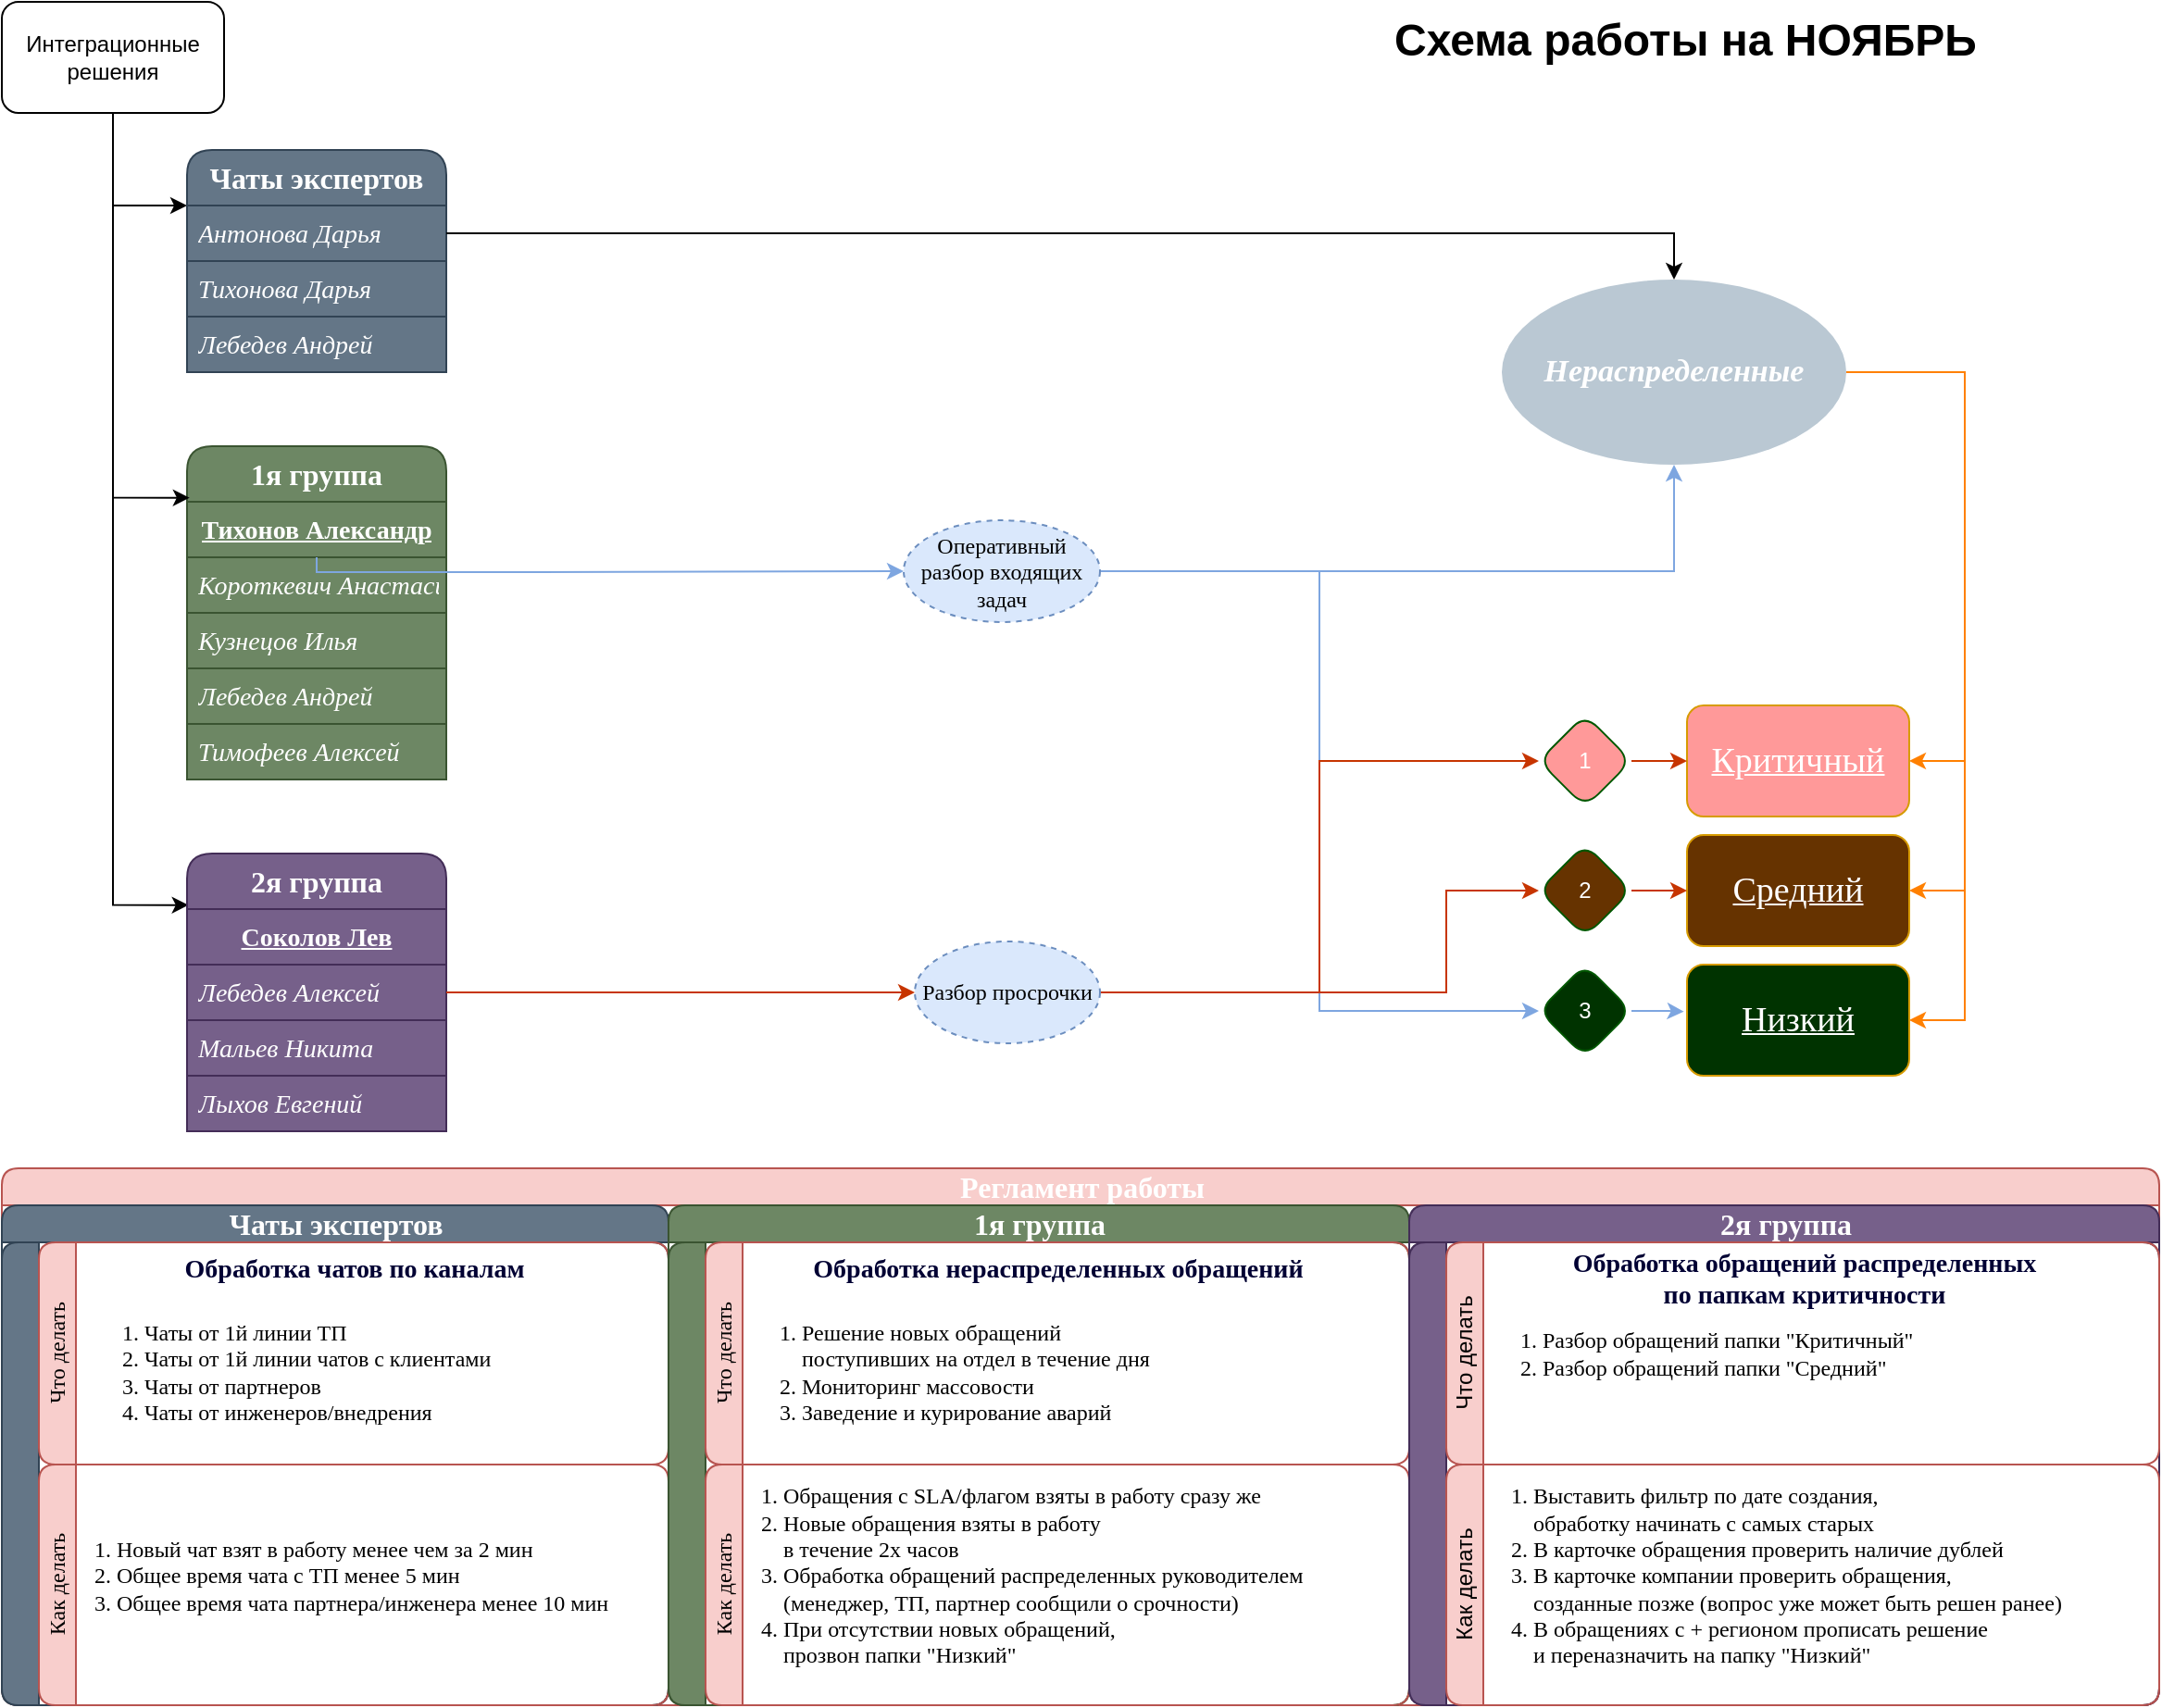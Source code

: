 <mxfile version="24.8.3">
  <diagram name="Страница — 1" id="RGlEnjP4Q5MJ_EAzEtDM">
    <mxGraphModel dx="1195" dy="733" grid="1" gridSize="10" guides="1" tooltips="1" connect="1" arrows="1" fold="1" page="1" pageScale="1" pageWidth="827" pageHeight="1169" math="0" shadow="0">
      <root>
        <mxCell id="0" />
        <mxCell id="1" parent="0" />
        <mxCell id="4Yv4w1ldaMEZDNmSyz41-57" value="" style="edgeStyle=orthogonalEdgeStyle;rounded=0;orthogonalLoop=1;jettySize=auto;html=1;fontFamily=Helvetica;fontSize=12;fontColor=default;fontStyle=0;entryX=0.006;entryY=-0.072;entryDx=0;entryDy=0;entryPerimeter=0;" edge="1" parent="1" source="4Yv4w1ldaMEZDNmSyz41-1" target="4Yv4w1ldaMEZDNmSyz41-39">
          <mxGeometry relative="1" as="geometry">
            <mxPoint x="70" y="570" as="targetPoint" />
          </mxGeometry>
        </mxCell>
        <mxCell id="4Yv4w1ldaMEZDNmSyz41-124" style="edgeStyle=orthogonalEdgeStyle;rounded=0;orthogonalLoop=1;jettySize=auto;html=1;entryX=0;entryY=0.25;entryDx=0;entryDy=0;fontFamily=Helvetica;fontSize=12;fontColor=default;fontStyle=0;" edge="1" parent="1" source="4Yv4w1ldaMEZDNmSyz41-1" target="4Yv4w1ldaMEZDNmSyz41-9">
          <mxGeometry relative="1" as="geometry" />
        </mxCell>
        <mxCell id="4Yv4w1ldaMEZDNmSyz41-1" value="Интеграционные решения" style="rounded=1;whiteSpace=wrap;html=1;" vertex="1" parent="1">
          <mxGeometry x="20" y="20" width="120" height="60" as="geometry" />
        </mxCell>
        <mxCell id="4Yv4w1ldaMEZDNmSyz41-9" value="&lt;div style=&quot;font-size: 16px; line-height: 21px; white-space: pre;&quot;&gt;&lt;span style=&quot;font-size: 16px;&quot;&gt;Чаты экспертов&lt;/span&gt;&lt;/div&gt;" style="swimlane;fontStyle=1;childLayout=stackLayout;horizontal=1;startSize=30;horizontalStack=0;resizeParent=1;resizeParentMax=0;resizeLast=0;collapsible=1;marginBottom=0;whiteSpace=wrap;html=1;fillColor=#647687;strokeColor=#314354;swimlaneFillColor=none;rounded=1;shadow=0;glass=0;fillStyle=solid;labelBorderColor=none;labelBackgroundColor=none;fontSize=16;fontFamily=Times New Roman;fontColor=#ffffff;align=center;" vertex="1" parent="1">
          <mxGeometry x="120" y="100" width="140" height="120" as="geometry">
            <mxRectangle x="120" y="110" width="130" height="30" as="alternateBounds" />
          </mxGeometry>
        </mxCell>
        <mxCell id="4Yv4w1ldaMEZDNmSyz41-10" value="&lt;div style=&quot;font-size: 14px; line-height: 21px; white-space: pre;&quot;&gt;&lt;span style=&quot;&quot;&gt;&lt;span&gt;Антонова Дарья&lt;/span&gt;&lt;/span&gt;&lt;/div&gt;" style="text;strokeColor=#314354;fillColor=#647687;align=left;verticalAlign=middle;spacingLeft=4;spacingRight=4;overflow=hidden;points=[[0,0.5],[1,0.5]];portConstraint=eastwest;rotatable=0;whiteSpace=wrap;html=1;fontColor=#ffffff;labelBackgroundColor=none;fontFamily=Times New Roman;fontStyle=2" vertex="1" parent="4Yv4w1ldaMEZDNmSyz41-9">
          <mxGeometry y="30" width="140" height="30" as="geometry" />
        </mxCell>
        <mxCell id="4Yv4w1ldaMEZDNmSyz41-11" value="&lt;div style=&quot;font-size: 14px; line-height: 21px; white-space: pre;&quot;&gt;&lt;span style=&quot;&quot;&gt;Тихонова Дарья&lt;/span&gt;&lt;/div&gt;" style="text;strokeColor=#314354;fillColor=#647687;align=left;verticalAlign=middle;spacingLeft=4;spacingRight=4;overflow=hidden;points=[[0,0.5],[1,0.5]];portConstraint=eastwest;rotatable=0;whiteSpace=wrap;html=1;fontStyle=2;fontColor=#ffffff;labelBackgroundColor=none;fontFamily=Times New Roman;" vertex="1" parent="4Yv4w1ldaMEZDNmSyz41-9">
          <mxGeometry y="60" width="140" height="30" as="geometry" />
        </mxCell>
        <mxCell id="4Yv4w1ldaMEZDNmSyz41-12" value="&lt;div style=&quot;font-size: 14px; line-height: 21px; white-space: pre;&quot;&gt;&lt;span style=&quot;&quot;&gt;Лебедев Андрей&lt;/span&gt;&lt;/div&gt;" style="text;strokeColor=#314354;fillColor=#647687;align=left;verticalAlign=middle;spacingLeft=4;spacingRight=4;overflow=hidden;points=[[0,0.5],[1,0.5]];portConstraint=eastwest;rotatable=0;whiteSpace=wrap;html=1;fontStyle=2;labelBackgroundColor=none;fontColor=#ffffff;fontFamily=Times New Roman;" vertex="1" parent="4Yv4w1ldaMEZDNmSyz41-9">
          <mxGeometry y="90" width="140" height="30" as="geometry" />
        </mxCell>
        <mxCell id="4Yv4w1ldaMEZDNmSyz41-31" value="&lt;div style=&quot;font-size: 16px; line-height: 21px; white-space: pre;&quot;&gt;&lt;span style=&quot;font-size: 16px;&quot;&gt;1я группа&lt;/span&gt;&lt;/div&gt;" style="swimlane;fontStyle=1;childLayout=stackLayout;horizontal=1;startSize=30;horizontalStack=0;resizeParent=1;resizeParentMax=0;resizeLast=0;collapsible=1;marginBottom=0;whiteSpace=wrap;html=1;fillColor=#6d8764;strokeColor=#3A5431;swimlaneFillColor=none;rounded=1;shadow=0;glass=0;fillStyle=solid;labelBorderColor=none;labelBackgroundColor=none;fontSize=16;fontFamily=Times New Roman;fontColor=#ffffff;align=center;" vertex="1" parent="1">
          <mxGeometry x="120" y="260" width="140" height="180" as="geometry">
            <mxRectangle x="460" y="110" width="130" height="30" as="alternateBounds" />
          </mxGeometry>
        </mxCell>
        <mxCell id="4Yv4w1ldaMEZDNmSyz41-32" value="&lt;div style=&quot;font-size: 14px; line-height: 21px; white-space: pre;&quot;&gt;&lt;div style=&quot;line-height: 21px;&quot;&gt;&lt;span style=&quot;&quot;&gt;Тихонов Александр&lt;/span&gt;&lt;/div&gt;&lt;/div&gt;" style="text;strokeColor=#3A5431;fillColor=#6d8764;align=center;verticalAlign=middle;spacingLeft=4;spacingRight=4;overflow=hidden;points=[[0,0.5],[1,0.5]];portConstraint=eastwest;rotatable=0;whiteSpace=wrap;html=1;labelBackgroundColor=none;fontColor=#ffffff;labelBorderColor=none;fontFamily=Times New Roman;fontStyle=5" vertex="1" parent="4Yv4w1ldaMEZDNmSyz41-31">
          <mxGeometry y="30" width="140" height="30" as="geometry" />
        </mxCell>
        <mxCell id="4Yv4w1ldaMEZDNmSyz41-33" value="&lt;div style=&quot;font-size: 14px; line-height: 21px; white-space: pre;&quot;&gt;&lt;div style=&quot;line-height: 21px;&quot;&gt;&lt;span style=&quot;&quot;&gt;Короткевич Анастасия&lt;/span&gt;&lt;/div&gt;&lt;/div&gt;" style="text;strokeColor=#3A5431;fillColor=#6d8764;align=left;verticalAlign=middle;spacingLeft=4;spacingRight=4;overflow=hidden;points=[[0,0.5],[1,0.5]];portConstraint=eastwest;rotatable=0;whiteSpace=wrap;html=1;fontStyle=2;fontColor=#ffffff;labelBorderColor=none;labelBackgroundColor=none;fontFamily=Times New Roman;" vertex="1" parent="4Yv4w1ldaMEZDNmSyz41-31">
          <mxGeometry y="60" width="140" height="30" as="geometry" />
        </mxCell>
        <mxCell id="4Yv4w1ldaMEZDNmSyz41-34" value="&lt;div style=&quot;font-size: 14px; line-height: 21px; white-space: pre;&quot;&gt;&lt;div style=&quot;line-height: 21px;&quot;&gt;&lt;span style=&quot;&quot;&gt;Кузнецов Илья&lt;/span&gt;&lt;/div&gt;&lt;/div&gt;" style="text;strokeColor=#3A5431;fillColor=#6d8764;align=left;verticalAlign=middle;spacingLeft=4;spacingRight=4;overflow=hidden;points=[[0,0.5],[1,0.5]];portConstraint=eastwest;rotatable=0;whiteSpace=wrap;html=1;fontStyle=2;labelBackgroundColor=none;fontColor=#ffffff;labelBorderColor=none;fontFamily=Times New Roman;" vertex="1" parent="4Yv4w1ldaMEZDNmSyz41-31">
          <mxGeometry y="90" width="140" height="30" as="geometry" />
        </mxCell>
        <mxCell id="4Yv4w1ldaMEZDNmSyz41-35" value="&lt;div style=&quot;font-size: 14px; line-height: 21px; white-space: pre;&quot;&gt;&lt;div style=&quot;line-height: 21px;&quot;&gt;&lt;span style=&quot;&quot;&gt;Лебедев Андрей&lt;/span&gt;&lt;/div&gt;&lt;/div&gt;" style="text;strokeColor=#3A5431;fillColor=#6d8764;align=left;verticalAlign=middle;spacingLeft=4;spacingRight=4;overflow=hidden;points=[[0,0.5],[1,0.5]];portConstraint=eastwest;rotatable=0;whiteSpace=wrap;html=1;fontStyle=2;labelBackgroundColor=none;fontColor=#ffffff;labelBorderColor=none;fontFamily=Times New Roman;" vertex="1" parent="4Yv4w1ldaMEZDNmSyz41-31">
          <mxGeometry y="120" width="140" height="30" as="geometry" />
        </mxCell>
        <mxCell id="4Yv4w1ldaMEZDNmSyz41-36" value="&lt;div style=&quot;font-size: 14px; line-height: 21px; white-space: pre;&quot;&gt;&lt;div style=&quot;line-height: 21px;&quot;&gt;&lt;div style=&quot;line-height: 21px;&quot;&gt;&lt;span style=&quot;&quot;&gt;Тимофеев Алексей&lt;/span&gt;&lt;/div&gt;&lt;/div&gt;&lt;/div&gt;" style="text;strokeColor=#3A5431;fillColor=#6d8764;align=left;verticalAlign=middle;spacingLeft=4;spacingRight=4;overflow=hidden;points=[[0,0.5],[1,0.5]];portConstraint=eastwest;rotatable=0;whiteSpace=wrap;html=1;fontStyle=2;labelBackgroundColor=none;fontColor=#ffffff;labelBorderColor=none;fontFamily=Times New Roman;" vertex="1" parent="4Yv4w1ldaMEZDNmSyz41-31">
          <mxGeometry y="150" width="140" height="30" as="geometry" />
        </mxCell>
        <mxCell id="4Yv4w1ldaMEZDNmSyz41-38" value="&lt;div style=&quot;font-size: 16px; line-height: 21px; white-space: pre;&quot;&gt;&lt;span style=&quot;font-size: 16px;&quot;&gt;2я группа&lt;/span&gt;&lt;/div&gt;" style="swimlane;fontStyle=1;childLayout=stackLayout;horizontal=1;startSize=30;horizontalStack=0;resizeParent=1;resizeParentMax=0;resizeLast=0;collapsible=1;marginBottom=0;whiteSpace=wrap;html=1;fillColor=#76608a;strokeColor=#432D57;swimlaneFillColor=none;rounded=1;shadow=0;glass=0;fillStyle=solid;labelBorderColor=none;labelBackgroundColor=none;fontSize=16;fontFamily=Times New Roman;fontColor=#ffffff;align=center;" vertex="1" parent="1">
          <mxGeometry x="120" y="480" width="140" height="150" as="geometry">
            <mxRectangle x="460" y="110" width="130" height="30" as="alternateBounds" />
          </mxGeometry>
        </mxCell>
        <mxCell id="4Yv4w1ldaMEZDNmSyz41-39" value="&lt;div style=&quot;line-height: 21px;&quot;&gt;&lt;div style=&quot;line-height: 21px;&quot;&gt;&lt;font&gt;&lt;span style=&quot;font-size: 14px; white-space: pre;&quot;&gt;Соколов Лев&lt;/span&gt;&lt;/font&gt;&lt;/div&gt;&lt;/div&gt;" style="text;strokeColor=#432D57;fillColor=#76608a;align=center;verticalAlign=middle;spacingLeft=4;spacingRight=4;overflow=hidden;points=[[0,0.5],[1,0.5]];portConstraint=eastwest;rotatable=0;whiteSpace=wrap;html=1;labelBackgroundColor=none;labelBorderColor=none;fontColor=#ffffff;fontFamily=Times New Roman;fontStyle=5" vertex="1" parent="4Yv4w1ldaMEZDNmSyz41-38">
          <mxGeometry y="30" width="140" height="30" as="geometry" />
        </mxCell>
        <mxCell id="4Yv4w1ldaMEZDNmSyz41-40" value="&lt;div style=&quot;line-height: 21px;&quot;&gt;&lt;div style=&quot;line-height: 21px;&quot;&gt;&lt;font&gt;&lt;span style=&quot;font-size: 14px; white-space: pre;&quot;&gt;Лебедев Алексей&lt;/span&gt;&lt;/font&gt;&lt;/div&gt;&lt;/div&gt;" style="text;strokeColor=#432D57;fillColor=#76608a;align=left;verticalAlign=middle;spacingLeft=4;spacingRight=4;overflow=hidden;points=[[0,0.5],[1,0.5]];portConstraint=eastwest;rotatable=0;whiteSpace=wrap;html=1;fontStyle=2;labelBorderColor=none;fontColor=#ffffff;labelBackgroundColor=none;fontFamily=Times New Roman;" vertex="1" parent="4Yv4w1ldaMEZDNmSyz41-38">
          <mxGeometry y="60" width="140" height="30" as="geometry" />
        </mxCell>
        <mxCell id="4Yv4w1ldaMEZDNmSyz41-41" value="&lt;div style=&quot;line-height: 21px;&quot;&gt;&lt;div style=&quot;line-height: 21px;&quot;&gt;&lt;font&gt;&lt;span style=&quot;font-size: 14px; white-space: pre;&quot;&gt;Мальев Никита&lt;/span&gt;&lt;/font&gt;&lt;/div&gt;&lt;/div&gt;" style="text;strokeColor=#432D57;fillColor=#76608a;align=left;verticalAlign=middle;spacingLeft=4;spacingRight=4;overflow=hidden;points=[[0,0.5],[1,0.5]];portConstraint=eastwest;rotatable=0;whiteSpace=wrap;html=1;fontStyle=2;labelBackgroundColor=none;labelBorderColor=none;fontColor=#ffffff;fontFamily=Times New Roman;" vertex="1" parent="4Yv4w1ldaMEZDNmSyz41-38">
          <mxGeometry y="90" width="140" height="30" as="geometry" />
        </mxCell>
        <mxCell id="4Yv4w1ldaMEZDNmSyz41-42" value="&lt;div style=&quot;line-height: 21px;&quot;&gt;&lt;div style=&quot;line-height: 21px;&quot;&gt;&lt;font&gt;&lt;span style=&quot;font-size: 14px; white-space: pre;&quot;&gt;Лыхов Евгений&lt;/span&gt;&lt;/font&gt;&lt;/div&gt;&lt;/div&gt;" style="text;strokeColor=#432D57;fillColor=#76608a;align=left;verticalAlign=middle;spacingLeft=4;spacingRight=4;overflow=hidden;points=[[0,0.5],[1,0.5]];portConstraint=eastwest;rotatable=0;whiteSpace=wrap;html=1;fontStyle=2;labelBackgroundColor=none;labelBorderColor=none;fontColor=#ffffff;fontFamily=Times New Roman;" vertex="1" parent="4Yv4w1ldaMEZDNmSyz41-38">
          <mxGeometry y="120" width="140" height="30" as="geometry" />
        </mxCell>
        <mxCell id="4Yv4w1ldaMEZDNmSyz41-60" value="" style="edgeStyle=orthogonalEdgeStyle;rounded=0;orthogonalLoop=1;jettySize=auto;html=1;fontFamily=Helvetica;fontSize=12;fontColor=default;fontStyle=0;entryX=0.01;entryY=-0.072;entryDx=0;entryDy=0;exitX=0.5;exitY=1;exitDx=0;exitDy=0;entryPerimeter=0;" edge="1" parent="1" source="4Yv4w1ldaMEZDNmSyz41-1" target="4Yv4w1ldaMEZDNmSyz41-32">
          <mxGeometry relative="1" as="geometry">
            <mxPoint x="80" y="130" as="sourcePoint" />
            <mxPoint x="121" y="199" as="targetPoint" />
          </mxGeometry>
        </mxCell>
        <mxCell id="4Yv4w1ldaMEZDNmSyz41-61" value="Критичный" style="rounded=1;whiteSpace=wrap;html=1;shadow=0;glass=0;strokeColor=#d79b00;align=center;verticalAlign=middle;swimlaneFillColor=none;fontFamily=Times New Roman;fontSize=19;fontStyle=4;fillColor=#FF9999;labelBackgroundColor=none;fontColor=#FFFFFF;" vertex="1" parent="1">
          <mxGeometry x="930" y="400" width="120" height="60" as="geometry" />
        </mxCell>
        <mxCell id="4Yv4w1ldaMEZDNmSyz41-62" value="Средний" style="rounded=1;whiteSpace=wrap;html=1;shadow=0;glass=0;strokeColor=#d79b00;align=center;verticalAlign=middle;swimlaneFillColor=none;fontFamily=Times New Roman;fontSize=19;fontStyle=4;fillColor=#663300;labelBackgroundColor=none;fontColor=#FFFFFF;" vertex="1" parent="1">
          <mxGeometry x="930" y="470" width="120" height="60" as="geometry" />
        </mxCell>
        <mxCell id="4Yv4w1ldaMEZDNmSyz41-63" value="Низкий" style="rounded=1;whiteSpace=wrap;html=1;shadow=0;glass=0;strokeColor=#d79b00;align=center;verticalAlign=middle;swimlaneFillColor=none;fontFamily=Times New Roman;fontSize=19;fontStyle=4;fillColor=#003300;labelBackgroundColor=none;fontColor=#FFFFFF;" vertex="1" parent="1">
          <mxGeometry x="930" y="540" width="120" height="60" as="geometry" />
        </mxCell>
        <mxCell id="4Yv4w1ldaMEZDNmSyz41-68" style="edgeStyle=orthogonalEdgeStyle;rounded=0;orthogonalLoop=1;jettySize=auto;html=1;entryX=1;entryY=0.5;entryDx=0;entryDy=0;fontFamily=Helvetica;fontSize=12;fontColor=default;fontStyle=0;exitX=1;exitY=0.5;exitDx=0;exitDy=0;strokeColor=#FF8000;" edge="1" parent="1" source="4Yv4w1ldaMEZDNmSyz41-64" target="4Yv4w1ldaMEZDNmSyz41-61">
          <mxGeometry relative="1" as="geometry">
            <Array as="points">
              <mxPoint x="1080" y="220" />
              <mxPoint x="1080" y="430" />
            </Array>
          </mxGeometry>
        </mxCell>
        <mxCell id="4Yv4w1ldaMEZDNmSyz41-69" style="edgeStyle=orthogonalEdgeStyle;rounded=0;orthogonalLoop=1;jettySize=auto;html=1;exitX=1;exitY=0.5;exitDx=0;exitDy=0;entryX=1;entryY=0.5;entryDx=0;entryDy=0;fontFamily=Helvetica;fontSize=12;fontColor=default;fontStyle=0;strokeColor=#FF8000;" edge="1" parent="1" source="4Yv4w1ldaMEZDNmSyz41-64" target="4Yv4w1ldaMEZDNmSyz41-62">
          <mxGeometry relative="1" as="geometry">
            <Array as="points">
              <mxPoint x="1080" y="220" />
              <mxPoint x="1080" y="500" />
            </Array>
          </mxGeometry>
        </mxCell>
        <mxCell id="4Yv4w1ldaMEZDNmSyz41-102" style="edgeStyle=orthogonalEdgeStyle;rounded=0;orthogonalLoop=1;jettySize=auto;html=1;fontFamily=Helvetica;fontSize=12;fontColor=default;fontStyle=0;entryX=1;entryY=0.5;entryDx=0;entryDy=0;strokeColor=#FF8000;" edge="1" parent="1" source="4Yv4w1ldaMEZDNmSyz41-64" target="4Yv4w1ldaMEZDNmSyz41-63">
          <mxGeometry relative="1" as="geometry">
            <mxPoint x="1080" y="560" as="targetPoint" />
            <Array as="points">
              <mxPoint x="1080" y="220" />
              <mxPoint x="1080" y="570" />
            </Array>
          </mxGeometry>
        </mxCell>
        <mxCell id="4Yv4w1ldaMEZDNmSyz41-64" value="&lt;font style=&quot;font-size: 17px;&quot;&gt;Нераспределенные&lt;/font&gt;" style="ellipse;whiteSpace=wrap;html=1;rounded=1;shadow=0;glass=0;strokeColor=none;align=center;verticalAlign=middle;swimlaneFillColor=none;fontFamily=Times New Roman;fontSize=17;fontStyle=3;fillColor=#bac8d3;fontColor=#FFFFFF;" vertex="1" parent="1">
          <mxGeometry x="830" y="170" width="186" height="100" as="geometry" />
        </mxCell>
        <mxCell id="4Yv4w1ldaMEZDNmSyz41-80" style="edgeStyle=orthogonalEdgeStyle;rounded=0;orthogonalLoop=1;jettySize=auto;html=1;entryX=0;entryY=0.5;entryDx=0;entryDy=0;fontFamily=Helvetica;fontSize=12;fontColor=default;fontStyle=0;fillColor=#fa6800;strokeColor=#C73500;" edge="1" parent="1" source="4Yv4w1ldaMEZDNmSyz41-87" target="4Yv4w1ldaMEZDNmSyz41-61">
          <mxGeometry relative="1" as="geometry" />
        </mxCell>
        <mxCell id="4Yv4w1ldaMEZDNmSyz41-114" style="edgeStyle=orthogonalEdgeStyle;rounded=0;orthogonalLoop=1;jettySize=auto;html=1;entryX=0.5;entryY=1;entryDx=0;entryDy=0;fontFamily=Helvetica;fontSize=12;fontColor=default;fontStyle=0;fillColor=#0050ef;strokeColor=#7EA6E0;" edge="1" parent="1" source="4Yv4w1ldaMEZDNmSyz41-85" target="4Yv4w1ldaMEZDNmSyz41-64">
          <mxGeometry relative="1" as="geometry" />
        </mxCell>
        <mxCell id="4Yv4w1ldaMEZDNmSyz41-116" style="edgeStyle=orthogonalEdgeStyle;rounded=0;orthogonalLoop=1;jettySize=auto;html=1;entryX=0;entryY=0.5;entryDx=0;entryDy=0;fontFamily=Helvetica;fontSize=12;fontColor=default;fontStyle=0;fillColor=#0050ef;strokeColor=#7EA6E0;" edge="1" parent="1" source="4Yv4w1ldaMEZDNmSyz41-85" target="4Yv4w1ldaMEZDNmSyz41-91">
          <mxGeometry relative="1" as="geometry" />
        </mxCell>
        <mxCell id="4Yv4w1ldaMEZDNmSyz41-85" value="&lt;font&gt;Оперативный разбор входящих задач&lt;/font&gt;" style="ellipse;whiteSpace=wrap;html=1;align=center;dashed=1;rounded=1;shadow=0;glass=0;strokeColor=#6c8ebf;verticalAlign=middle;swimlaneFillColor=none;fontFamily=Times New Roman;fontSize=12;fontStyle=0;fillColor=#dae8fc;" vertex="1" parent="1">
          <mxGeometry x="507" y="300" width="106" height="55" as="geometry" />
        </mxCell>
        <mxCell id="4Yv4w1ldaMEZDNmSyz41-87" value="1" style="shape=rhombus;perimeter=rhombusPerimeter;whiteSpace=wrap;html=1;align=center;rounded=1;shadow=0;glass=0;strokeColor=#005700;verticalAlign=middle;swimlaneFillColor=none;fontFamily=Helvetica;fontSize=12;fontColor=#ffffff;fontStyle=0;fillColor=#FF9999;" vertex="1" parent="1">
          <mxGeometry x="850" y="405" width="50" height="50" as="geometry" />
        </mxCell>
        <mxCell id="4Yv4w1ldaMEZDNmSyz41-91" value="3" style="shape=rhombus;perimeter=rhombusPerimeter;whiteSpace=wrap;html=1;align=center;rounded=1;shadow=0;glass=0;strokeColor=#005700;verticalAlign=middle;swimlaneFillColor=none;fontFamily=Helvetica;fontSize=12;fontColor=#ffffff;fontStyle=0;fillColor=#003300;" vertex="1" parent="1">
          <mxGeometry x="850" y="540" width="50" height="50" as="geometry" />
        </mxCell>
        <mxCell id="4Yv4w1ldaMEZDNmSyz41-96" style="edgeStyle=orthogonalEdgeStyle;rounded=0;orthogonalLoop=1;jettySize=auto;html=1;entryX=-0.014;entryY=0.422;entryDx=0;entryDy=0;entryPerimeter=0;fontFamily=Helvetica;fontSize=12;fontColor=default;fontStyle=0;fillColor=#0050ef;strokeColor=#7EA6E0;" edge="1" parent="1" source="4Yv4w1ldaMEZDNmSyz41-91" target="4Yv4w1ldaMEZDNmSyz41-63">
          <mxGeometry relative="1" as="geometry" />
        </mxCell>
        <mxCell id="4Yv4w1ldaMEZDNmSyz41-103" value="" style="edgeStyle=orthogonalEdgeStyle;rounded=0;orthogonalLoop=1;jettySize=auto;html=1;entryX=0;entryY=0.5;entryDx=0;entryDy=0;fontFamily=Helvetica;fontSize=12;fontColor=default;fontStyle=0;fillColor=#fa6800;strokeColor=#C73500;" edge="1" parent="1" source="4Yv4w1ldaMEZDNmSyz41-86" target="4Yv4w1ldaMEZDNmSyz41-89">
          <mxGeometry relative="1" as="geometry">
            <mxPoint x="620" y="555" as="sourcePoint" />
            <mxPoint x="890" y="500" as="targetPoint" />
            <Array as="points">
              <mxPoint x="800" y="555" />
              <mxPoint x="800" y="500" />
            </Array>
          </mxGeometry>
        </mxCell>
        <mxCell id="4Yv4w1ldaMEZDNmSyz41-109" style="edgeStyle=orthogonalEdgeStyle;rounded=0;orthogonalLoop=1;jettySize=auto;html=1;entryX=0;entryY=0.5;entryDx=0;entryDy=0;fontFamily=Helvetica;fontSize=12;fontColor=default;fontStyle=0;fillColor=#fa6800;strokeColor=#C73500;" edge="1" parent="1" source="4Yv4w1ldaMEZDNmSyz41-89" target="4Yv4w1ldaMEZDNmSyz41-62">
          <mxGeometry relative="1" as="geometry" />
        </mxCell>
        <mxCell id="4Yv4w1ldaMEZDNmSyz41-89" value="2" style="shape=rhombus;perimeter=rhombusPerimeter;whiteSpace=wrap;html=1;align=center;rounded=1;shadow=0;glass=0;strokeColor=#005700;verticalAlign=middle;swimlaneFillColor=none;fontFamily=Helvetica;fontSize=12;fontColor=#ffffff;fontStyle=0;fillColor=#663300;" vertex="1" parent="1">
          <mxGeometry x="850" y="475" width="50" height="50" as="geometry" />
        </mxCell>
        <mxCell id="4Yv4w1ldaMEZDNmSyz41-107" value="" style="edgeStyle=orthogonalEdgeStyle;rounded=0;orthogonalLoop=1;jettySize=auto;html=1;entryX=0;entryY=0.5;entryDx=0;entryDy=0;fontFamily=Helvetica;fontSize=12;fontColor=default;fontStyle=0;fillColor=#fa6800;strokeColor=#C73500;" edge="1" parent="1" source="4Yv4w1ldaMEZDNmSyz41-38" target="4Yv4w1ldaMEZDNmSyz41-86">
          <mxGeometry relative="1" as="geometry">
            <mxPoint x="290" y="555" as="sourcePoint" />
            <mxPoint x="480" y="500" as="targetPoint" />
            <Array as="points" />
          </mxGeometry>
        </mxCell>
        <mxCell id="4Yv4w1ldaMEZDNmSyz41-108" style="edgeStyle=orthogonalEdgeStyle;rounded=0;orthogonalLoop=1;jettySize=auto;html=1;entryX=0;entryY=0.5;entryDx=0;entryDy=0;fontFamily=Helvetica;fontSize=12;fontColor=default;fontStyle=0;fillColor=#fa6800;strokeColor=#C73500;" edge="1" parent="1" source="4Yv4w1ldaMEZDNmSyz41-86" target="4Yv4w1ldaMEZDNmSyz41-87">
          <mxGeometry relative="1" as="geometry" />
        </mxCell>
        <mxCell id="4Yv4w1ldaMEZDNmSyz41-86" value="Разбор просрочки" style="ellipse;whiteSpace=wrap;html=1;align=center;dashed=1;rounded=1;shadow=0;glass=0;strokeColor=#6c8ebf;verticalAlign=middle;swimlaneFillColor=none;fontFamily=Times New Roman;fontSize=12;fontStyle=0;fillColor=#dae8fc;" vertex="1" parent="1">
          <mxGeometry x="513" y="527.5" width="100" height="55" as="geometry" />
        </mxCell>
        <mxCell id="4Yv4w1ldaMEZDNmSyz41-113" style="edgeStyle=orthogonalEdgeStyle;rounded=0;orthogonalLoop=1;jettySize=auto;html=1;entryX=0;entryY=0.5;entryDx=0;entryDy=0;fontFamily=Helvetica;fontSize=12;fontColor=default;fontStyle=0;strokeColor=#7EA6E0;" edge="1" parent="1" source="4Yv4w1ldaMEZDNmSyz41-32" target="4Yv4w1ldaMEZDNmSyz41-85">
          <mxGeometry relative="1" as="geometry">
            <Array as="points">
              <mxPoint x="190" y="328" />
              <mxPoint x="310" y="328" />
            </Array>
          </mxGeometry>
        </mxCell>
        <mxCell id="4Yv4w1ldaMEZDNmSyz41-117" value="&lt;h1 style=&quot;margin-top: 0px;&quot;&gt;Схема работы на НОЯБРЬ&lt;/h1&gt;&lt;p&gt;&lt;br&gt;&lt;/p&gt;" style="text;html=1;whiteSpace=wrap;overflow=hidden;rounded=0;fontFamily=Helvetica;fontSize=12;fontColor=default;fontStyle=0;" vertex="1" parent="1">
          <mxGeometry x="770" y="20" width="320" height="50" as="geometry" />
        </mxCell>
        <mxCell id="4Yv4w1ldaMEZDNmSyz41-136" style="edgeStyle=orthogonalEdgeStyle;rounded=0;orthogonalLoop=1;jettySize=auto;html=1;fontFamily=Helvetica;fontSize=12;fontColor=default;fontStyle=0;entryX=0.5;entryY=0;entryDx=0;entryDy=0;" edge="1" parent="1" source="4Yv4w1ldaMEZDNmSyz41-10" target="4Yv4w1ldaMEZDNmSyz41-64">
          <mxGeometry relative="1" as="geometry">
            <mxPoint x="600" y="145" as="targetPoint" />
          </mxGeometry>
        </mxCell>
        <mxCell id="4Yv4w1ldaMEZDNmSyz41-138" value="&lt;font face=&quot;Times New Roman&quot; color=&quot;#ffffff&quot;&gt;&lt;span style=&quot;font-size: 16px; white-space-collapse: preserve;&quot;&gt;&lt;b&gt;Регламент работы&lt;/b&gt;&lt;/span&gt;&lt;/font&gt;" style="swimlane;childLayout=stackLayout;resizeParent=1;resizeParentMax=0;startSize=20;html=1;rounded=1;shadow=0;glass=0;strokeColor=#b85450;align=center;verticalAlign=middle;swimlaneFillColor=none;fontFamily=Helvetica;fontSize=12;fontColor=default;fontStyle=0;fillColor=#f8cecc;gradientColor=none;" vertex="1" parent="1">
          <mxGeometry x="20" y="650" width="1165" height="290" as="geometry" />
        </mxCell>
        <mxCell id="4Yv4w1ldaMEZDNmSyz41-139" value="&lt;span style=&quot;color: rgb(255, 255, 255); font-family: &amp;quot;Times New Roman&amp;quot;; font-size: 16px; font-weight: 700; white-space-collapse: preserve;&quot;&gt;Чаты экспертов&lt;/span&gt;" style="swimlane;startSize=20;html=1;rounded=1;shadow=0;glass=0;strokeColor=#314354;align=center;verticalAlign=middle;swimlaneFillColor=none;fontFamily=Helvetica;fontSize=12;fontColor=#ffffff;fontStyle=0;fillColor=#647687;" vertex="1" parent="4Yv4w1ldaMEZDNmSyz41-138">
          <mxGeometry y="20" width="360" height="270" as="geometry">
            <mxRectangle y="20" width="40" height="230" as="alternateBounds" />
          </mxGeometry>
        </mxCell>
        <mxCell id="4Yv4w1ldaMEZDNmSyz41-186" value="" style="swimlane;childLayout=stackLayout;resizeParent=1;resizeParentMax=0;horizontal=0;startSize=20;horizontalStack=0;html=1;rounded=1;shadow=0;glass=0;strokeColor=#314354;align=center;verticalAlign=middle;swimlaneFillColor=none;fontFamily=Helvetica;fontSize=12;fontColor=#ffffff;fontStyle=0;fillColor=#647687;labelBackgroundColor=default;" vertex="1" parent="4Yv4w1ldaMEZDNmSyz41-139">
          <mxGeometry y="20" width="360" height="250" as="geometry" />
        </mxCell>
        <mxCell id="4Yv4w1ldaMEZDNmSyz41-187" value="Что делать" style="swimlane;startSize=20;horizontal=0;html=1;rounded=1;shadow=0;glass=0;strokeColor=#b85450;align=center;verticalAlign=middle;swimlaneFillColor=none;fontFamily=Times New Roman;fontSize=12;fontColor=default;fontStyle=0;fillColor=#f8cecc;gradientColor=none;labelBackgroundColor=none;" vertex="1" parent="4Yv4w1ldaMEZDNmSyz41-186">
          <mxGeometry x="20" width="340" height="120" as="geometry" />
        </mxCell>
        <mxCell id="4Yv4w1ldaMEZDNmSyz41-190" value="Обработка чатов по каналам" style="text;html=1;align=center;verticalAlign=middle;resizable=0;points=[];autosize=1;strokeColor=none;fillColor=none;fontFamily=Times New Roman;fontSize=14;fontColor=#000033;fontStyle=1;" vertex="1" parent="4Yv4w1ldaMEZDNmSyz41-187">
          <mxGeometry x="75" width="190" height="30" as="geometry" />
        </mxCell>
        <mxCell id="4Yv4w1ldaMEZDNmSyz41-191" value="&lt;ol&gt;&lt;li&gt;Чаты от 1й линии ТП&lt;/li&gt;&lt;li&gt;Чаты от 1й линии чатов с клиентами&lt;/li&gt;&lt;li&gt;Чаты от партнеров&lt;/li&gt;&lt;li&gt;Чаты от инженеров/внедрения&lt;/li&gt;&lt;/ol&gt;" style="text;html=1;align=left;verticalAlign=middle;resizable=0;points=[];autosize=1;strokeColor=none;fillColor=none;fontFamily=Times New Roman;fontSize=12;fontColor=default;fontStyle=0;" vertex="1" parent="4Yv4w1ldaMEZDNmSyz41-187">
          <mxGeometry x="15" y="20" width="250" height="100" as="geometry" />
        </mxCell>
        <mxCell id="4Yv4w1ldaMEZDNmSyz41-188" value="Как делать" style="swimlane;startSize=20;horizontal=0;html=1;rounded=1;shadow=0;glass=0;strokeColor=#b85450;align=center;verticalAlign=middle;swimlaneFillColor=none;fontFamily=Times New Roman;fontSize=12;fontColor=default;fontStyle=0;fillColor=#f8cecc;gradientColor=none;" vertex="1" parent="4Yv4w1ldaMEZDNmSyz41-186">
          <mxGeometry x="20" y="120" width="340" height="130" as="geometry" />
        </mxCell>
        <mxCell id="4Yv4w1ldaMEZDNmSyz41-192" value="&lt;ol&gt;&lt;li&gt;Новый чат взят в работу менее чем за 2 мин&lt;/li&gt;&lt;li&gt;Общее время чата с ТП менее 5 мин&lt;/li&gt;&lt;li&gt;Общее время чата партнера/инженера менее 10 мин&lt;/li&gt;&lt;/ol&gt;" style="text;html=1;align=left;verticalAlign=middle;resizable=0;points=[];autosize=1;strokeColor=none;fillColor=none;fontFamily=Times New Roman;fontSize=12;fontColor=default;fontStyle=0;" vertex="1" parent="4Yv4w1ldaMEZDNmSyz41-188">
          <mxGeometry y="20" width="330" height="80" as="geometry" />
        </mxCell>
        <mxCell id="4Yv4w1ldaMEZDNmSyz41-140" value="&lt;span style=&quot;color: rgb(255, 255, 255); font-size: 16px; font-weight: 700; white-space-collapse: preserve;&quot;&gt;1я группа&lt;/span&gt;" style="swimlane;startSize=20;html=1;rounded=1;shadow=0;glass=0;strokeColor=#3A5431;align=center;verticalAlign=middle;swimlaneFillColor=none;fontFamily=Times New Roman;fontSize=12;fontColor=#ffffff;fontStyle=0;fillColor=#6d8764;" vertex="1" parent="4Yv4w1ldaMEZDNmSyz41-138">
          <mxGeometry x="360" y="20" width="400" height="270" as="geometry">
            <mxRectangle x="360" y="20" width="40" height="380" as="alternateBounds" />
          </mxGeometry>
        </mxCell>
        <mxCell id="4Yv4w1ldaMEZDNmSyz41-193" value="" style="swimlane;childLayout=stackLayout;resizeParent=1;resizeParentMax=0;horizontal=0;startSize=20;horizontalStack=0;html=1;rounded=1;shadow=0;glass=0;strokeColor=#3A5431;align=center;verticalAlign=middle;swimlaneFillColor=none;fontFamily=Times New Roman;fontSize=12;fontColor=#ffffff;fontStyle=0;fillColor=#6d8764;" vertex="1" parent="4Yv4w1ldaMEZDNmSyz41-140">
          <mxGeometry y="20" width="400" height="250" as="geometry" />
        </mxCell>
        <mxCell id="4Yv4w1ldaMEZDNmSyz41-194" value="Что делать" style="swimlane;startSize=20;horizontal=0;html=1;rounded=1;shadow=0;glass=0;strokeColor=#b85450;align=center;verticalAlign=middle;swimlaneFillColor=none;fontFamily=Times New Roman;fontSize=12;fontColor=default;fontStyle=0;fillColor=#f8cecc;gradientColor=none;" vertex="1" parent="4Yv4w1ldaMEZDNmSyz41-193">
          <mxGeometry x="20" width="380" height="120" as="geometry" />
        </mxCell>
        <mxCell id="4Yv4w1ldaMEZDNmSyz41-195" value="Обработка нераспределенных обращений" style="text;html=1;align=center;verticalAlign=middle;resizable=0;points=[];autosize=1;strokeColor=none;fillColor=none;fontFamily=Times New Roman;fontSize=14;fontColor=#000033;fontStyle=1;" vertex="1" parent="4Yv4w1ldaMEZDNmSyz41-194">
          <mxGeometry x="55" width="270" height="30" as="geometry" />
        </mxCell>
        <mxCell id="4Yv4w1ldaMEZDNmSyz41-196" value="&lt;ol&gt;&lt;li&gt;Решение новых обращений&amp;nbsp;&lt;br&gt;поступивших на отдел в течение дня&lt;/li&gt;&lt;li&gt;Мониторинг массовости&lt;/li&gt;&lt;li&gt;Заведение и курирование аварий&lt;/li&gt;&lt;/ol&gt;" style="text;html=1;align=left;verticalAlign=middle;resizable=0;points=[];autosize=1;strokeColor=none;fillColor=none;fontFamily=Times New Roman;fontSize=12;fontColor=default;fontStyle=0;" vertex="1" parent="4Yv4w1ldaMEZDNmSyz41-194">
          <mxGeometry x="10" y="20" width="250" height="100" as="geometry" />
        </mxCell>
        <mxCell id="4Yv4w1ldaMEZDNmSyz41-197" value="Как делать" style="swimlane;startSize=20;horizontal=0;html=1;rounded=1;shadow=0;glass=0;strokeColor=#b85450;align=center;verticalAlign=middle;swimlaneFillColor=none;fontFamily=Times New Roman;fontSize=12;fontColor=default;fontStyle=0;fillColor=#f8cecc;gradientColor=none;" vertex="1" parent="4Yv4w1ldaMEZDNmSyz41-193">
          <mxGeometry x="20" y="120" width="380" height="130" as="geometry" />
        </mxCell>
        <mxCell id="4Yv4w1ldaMEZDNmSyz41-198" value="&lt;ol&gt;&lt;li&gt;Обращения с SLA/флагом взяты в работу сразу же&lt;/li&gt;&lt;li&gt;Новые обращения взяты в работу &lt;br&gt;в течение 2х часов&lt;/li&gt;&lt;li&gt;Обработка обращений распределенных руководителем&lt;br&gt;(менеджер, ТП, партнер сообщили о срочности)&lt;/li&gt;&lt;li&gt;&lt;span style=&quot;text-align: center;&quot;&gt;При отсутствии новых обращений,&lt;/span&gt;&lt;br style=&quot;text-align: center;&quot;&gt;&lt;span style=&quot;text-align: center;&quot;&gt;прозвон папки &quot;Низкий&quot;&lt;/span&gt;&lt;/li&gt;&lt;/ol&gt;" style="text;html=1;align=left;verticalAlign=middle;resizable=0;points=[];autosize=1;strokeColor=none;fillColor=none;fontFamily=Times New Roman;fontSize=12;fontColor=default;fontStyle=0;" vertex="1" parent="4Yv4w1ldaMEZDNmSyz41-197">
          <mxGeometry y="-10" width="340" height="140" as="geometry" />
        </mxCell>
        <mxCell id="4Yv4w1ldaMEZDNmSyz41-141" value="&lt;span style=&quot;color: rgb(255, 255, 255); font-family: &amp;quot;Times New Roman&amp;quot;; font-size: 16px; font-weight: 700; white-space-collapse: preserve;&quot;&gt;2я группа&lt;/span&gt;" style="swimlane;startSize=20;html=1;rounded=1;shadow=0;glass=0;strokeColor=#432D57;align=center;verticalAlign=middle;swimlaneFillColor=none;fontFamily=Helvetica;fontSize=12;fontColor=#ffffff;fontStyle=0;fillColor=#76608a;" vertex="1" parent="4Yv4w1ldaMEZDNmSyz41-138">
          <mxGeometry x="760" y="20" width="405" height="270" as="geometry">
            <mxRectangle x="720" y="20" width="40" height="380" as="alternateBounds" />
          </mxGeometry>
        </mxCell>
        <mxCell id="4Yv4w1ldaMEZDNmSyz41-200" value="" style="swimlane;childLayout=stackLayout;resizeParent=1;resizeParentMax=0;horizontal=0;startSize=20;horizontalStack=0;html=1;rounded=1;shadow=0;glass=0;strokeColor=#432D57;align=center;verticalAlign=middle;swimlaneFillColor=none;fontFamily=Helvetica;fontSize=12;fontColor=#ffffff;fontStyle=0;fillColor=#76608a;" vertex="1" parent="4Yv4w1ldaMEZDNmSyz41-141">
          <mxGeometry y="20" width="405" height="250" as="geometry" />
        </mxCell>
        <mxCell id="4Yv4w1ldaMEZDNmSyz41-201" value="Что делать" style="swimlane;startSize=20;horizontal=0;html=1;rounded=1;shadow=0;glass=0;strokeColor=#b85450;align=center;verticalAlign=middle;swimlaneFillColor=none;fontFamily=Helvetica;fontSize=12;fontColor=default;fontStyle=0;fillColor=#f8cecc;gradientColor=none;" vertex="1" parent="4Yv4w1ldaMEZDNmSyz41-200">
          <mxGeometry x="20" width="385" height="120" as="geometry" />
        </mxCell>
        <mxCell id="4Yv4w1ldaMEZDNmSyz41-202" value="Обработка обращений распределенных &lt;br style=&quot;font-size: 14px;&quot;&gt;по папкам критичности" style="text;html=1;align=center;verticalAlign=middle;resizable=0;points=[];autosize=1;strokeColor=none;fillColor=none;fontFamily=Times New Roman;fontSize=14;fontColor=#000033;fontStyle=1;" vertex="1" parent="4Yv4w1ldaMEZDNmSyz41-201">
          <mxGeometry x="62.5" y="-5" width="260" height="50" as="geometry" />
        </mxCell>
        <mxCell id="4Yv4w1ldaMEZDNmSyz41-203" value="&lt;ol&gt;&lt;li&gt;Разбор обращений папки &quot;Критичный&quot;&lt;/li&gt;&lt;li&gt;Разбор обращений папки &quot;Средний&quot;&lt;/li&gt;&lt;/ol&gt;" style="text;html=1;align=left;verticalAlign=middle;resizable=0;points=[];autosize=1;strokeColor=none;fillColor=none;fontFamily=Times New Roman;fontSize=12;fontColor=default;fontStyle=0;" vertex="1" parent="4Yv4w1ldaMEZDNmSyz41-201">
          <mxGeometry x="10" y="25" width="260" height="70" as="geometry" />
        </mxCell>
        <mxCell id="4Yv4w1ldaMEZDNmSyz41-204" value="Как делать" style="swimlane;startSize=20;horizontal=0;html=1;rounded=1;shadow=0;glass=0;strokeColor=#b85450;align=center;verticalAlign=middle;swimlaneFillColor=none;fontFamily=Helvetica;fontSize=12;fontColor=default;fontStyle=0;fillColor=#f8cecc;gradientColor=none;" vertex="1" parent="4Yv4w1ldaMEZDNmSyz41-200">
          <mxGeometry x="20" y="120" width="385" height="130" as="geometry" />
        </mxCell>
        <mxCell id="4Yv4w1ldaMEZDNmSyz41-205" value="&lt;ol&gt;&lt;li&gt;Выставить фильтр по дате создания, &lt;br&gt;обработку начинать с самых старых&lt;/li&gt;&lt;li&gt;В карточке обращения проверить наличие дублей&lt;/li&gt;&lt;li&gt;В карточке компании проверить обращения,&lt;br&gt;созданные позже (вопрос уже может быть решен ранее)&lt;/li&gt;&lt;li&gt;В обращениях с + регионом прописать решение &lt;br&gt;и переназначить на папку &quot;Низкий&quot;&lt;/li&gt;&lt;/ol&gt;" style="text;html=1;align=left;verticalAlign=middle;resizable=0;points=[];autosize=1;strokeColor=none;fillColor=none;fontFamily=Times New Roman;fontSize=12;fontColor=default;fontStyle=0;" vertex="1" parent="4Yv4w1ldaMEZDNmSyz41-204">
          <mxGeometry x="5" y="-10" width="350" height="140" as="geometry" />
        </mxCell>
      </root>
    </mxGraphModel>
  </diagram>
</mxfile>
